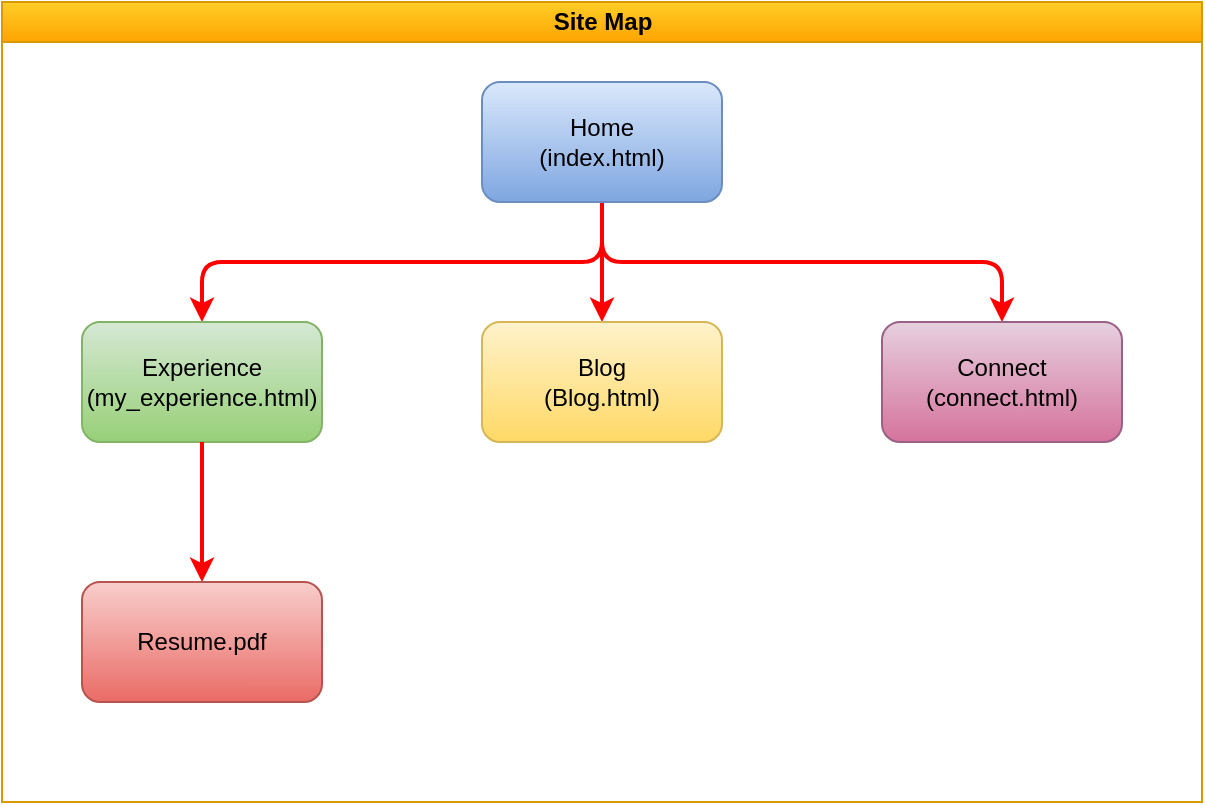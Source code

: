 <mxfile version="14.7.6" type="device"><diagram id="prtHgNgQTEPvFCAcTncT" name="Page-1"><mxGraphModel dx="1422" dy="715" grid="1" gridSize="10" guides="1" tooltips="1" connect="1" arrows="1" fold="1" page="1" pageScale="1" pageWidth="1169" pageHeight="827" math="0" shadow="0"><root><mxCell id="0"/><mxCell id="1" parent="0"/><mxCell id="dNxyNK7c78bLwvsdeMH5-11" value="Site Map" style="swimlane;html=1;startSize=20;horizontal=1;containerType=tree;glass=0;fillColor=#ffcd28;strokeColor=#d79b00;gradientColor=#ffa500;" parent="1" vertex="1"><mxGeometry x="40" y="40" width="600" height="400" as="geometry"/></mxCell><mxCell id="2dUW3-0Fvv5PYoLpGc2W-18" style="edgeStyle=orthogonalEdgeStyle;rounded=1;orthogonalLoop=1;jettySize=auto;html=1;exitX=0.5;exitY=1;exitDx=0;exitDy=0;entryX=0.5;entryY=0;entryDx=0;entryDy=0;strokeWidth=2;fillColor=#e51400;strokeColor=#FF0000;" edge="1" parent="dNxyNK7c78bLwvsdeMH5-11" source="2dUW3-0Fvv5PYoLpGc2W-2" target="2dUW3-0Fvv5PYoLpGc2W-5"><mxGeometry relative="1" as="geometry"><mxPoint x="300" y="130" as="targetPoint"/></mxGeometry></mxCell><mxCell id="2dUW3-0Fvv5PYoLpGc2W-20" style="edgeStyle=orthogonalEdgeStyle;rounded=1;orthogonalLoop=1;jettySize=auto;html=1;exitX=0.5;exitY=1;exitDx=0;exitDy=0;strokeWidth=2;fillColor=#e51400;strokeColor=#FF0000;" edge="1" parent="dNxyNK7c78bLwvsdeMH5-11" source="2dUW3-0Fvv5PYoLpGc2W-2" target="2dUW3-0Fvv5PYoLpGc2W-6"><mxGeometry relative="1" as="geometry"/></mxCell><mxCell id="2dUW3-0Fvv5PYoLpGc2W-21" style="edgeStyle=orthogonalEdgeStyle;rounded=1;orthogonalLoop=1;jettySize=auto;html=1;exitX=0.5;exitY=1;exitDx=0;exitDy=0;strokeWidth=2;fillColor=#e51400;strokeColor=#FF0000;" edge="1" parent="dNxyNK7c78bLwvsdeMH5-11" source="2dUW3-0Fvv5PYoLpGc2W-2" target="2dUW3-0Fvv5PYoLpGc2W-7"><mxGeometry relative="1" as="geometry"/></mxCell><mxCell id="2dUW3-0Fvv5PYoLpGc2W-2" value="Home&lt;br&gt;(index.html)" style="rounded=1;whiteSpace=wrap;html=1;fillColor=#dae8fc;strokeColor=#6c8ebf;gradientColor=#7ea6e0;" vertex="1" parent="dNxyNK7c78bLwvsdeMH5-11"><mxGeometry x="240" y="40" width="120" height="60" as="geometry"/></mxCell><mxCell id="2dUW3-0Fvv5PYoLpGc2W-5" value="Experience&lt;br&gt;(my_experience.html)" style="rounded=1;whiteSpace=wrap;html=1;gradientColor=#97d077;fillColor=#d5e8d4;strokeColor=#82b366;" vertex="1" parent="dNxyNK7c78bLwvsdeMH5-11"><mxGeometry x="40" y="160" width="120" height="60" as="geometry"/></mxCell><mxCell id="2dUW3-0Fvv5PYoLpGc2W-22" style="edgeStyle=orthogonalEdgeStyle;rounded=1;orthogonalLoop=1;jettySize=auto;html=1;exitX=0.5;exitY=1;exitDx=0;exitDy=0;entryX=0.5;entryY=0;entryDx=0;entryDy=0;strokeWidth=2;fillColor=#e51400;strokeColor=#FF0000;" edge="1" parent="dNxyNK7c78bLwvsdeMH5-11" source="2dUW3-0Fvv5PYoLpGc2W-5" target="2dUW3-0Fvv5PYoLpGc2W-8"><mxGeometry relative="1" as="geometry"/></mxCell><mxCell id="2dUW3-0Fvv5PYoLpGc2W-6" value="Blog&lt;br&gt;(Blog.html)" style="rounded=1;whiteSpace=wrap;html=1;gradientColor=#ffd966;fillColor=#fff2cc;strokeColor=#d6b656;" vertex="1" parent="dNxyNK7c78bLwvsdeMH5-11"><mxGeometry x="240" y="160" width="120" height="60" as="geometry"/></mxCell><mxCell id="2dUW3-0Fvv5PYoLpGc2W-7" value="Connect&lt;br&gt;(connect.html)" style="rounded=1;whiteSpace=wrap;html=1;gradientColor=#d5739d;fillColor=#e6d0de;strokeColor=#996185;" vertex="1" parent="dNxyNK7c78bLwvsdeMH5-11"><mxGeometry x="440" y="160" width="120" height="60" as="geometry"/></mxCell><mxCell id="2dUW3-0Fvv5PYoLpGc2W-8" value="Resume.pdf" style="rounded=1;whiteSpace=wrap;html=1;gradientColor=#ea6b66;fillColor=#f8cecc;strokeColor=#b85450;" vertex="1" parent="dNxyNK7c78bLwvsdeMH5-11"><mxGeometry x="40" y="290" width="120" height="60" as="geometry"/></mxCell></root></mxGraphModel></diagram></mxfile>